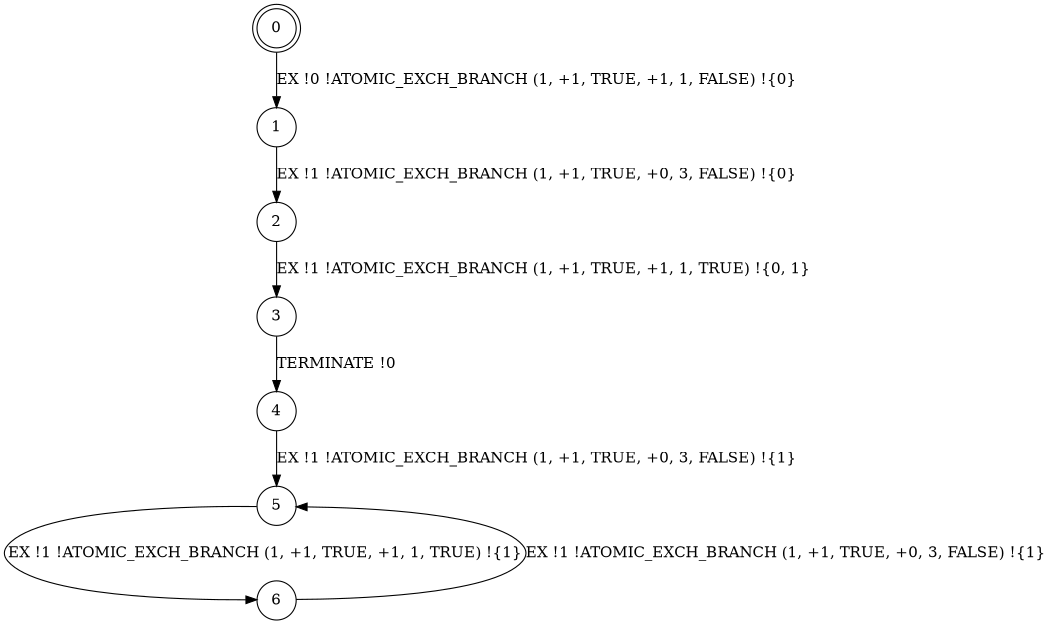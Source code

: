 digraph BCG {
size = "7, 10.5";
center = TRUE;
node [shape = circle];
0 [peripheries = 2];
0 -> 1 [label = "EX !0 !ATOMIC_EXCH_BRANCH (1, +1, TRUE, +1, 1, FALSE) !{0}"];
1 -> 2 [label = "EX !1 !ATOMIC_EXCH_BRANCH (1, +1, TRUE, +0, 3, FALSE) !{0}"];
2 -> 3 [label = "EX !1 !ATOMIC_EXCH_BRANCH (1, +1, TRUE, +1, 1, TRUE) !{0, 1}"];
3 -> 4 [label = "TERMINATE !0"];
4 -> 5 [label = "EX !1 !ATOMIC_EXCH_BRANCH (1, +1, TRUE, +0, 3, FALSE) !{1}"];
5 -> 6 [label = "EX !1 !ATOMIC_EXCH_BRANCH (1, +1, TRUE, +1, 1, TRUE) !{1}"];
6 -> 5 [label = "EX !1 !ATOMIC_EXCH_BRANCH (1, +1, TRUE, +0, 3, FALSE) !{1}"];
}
